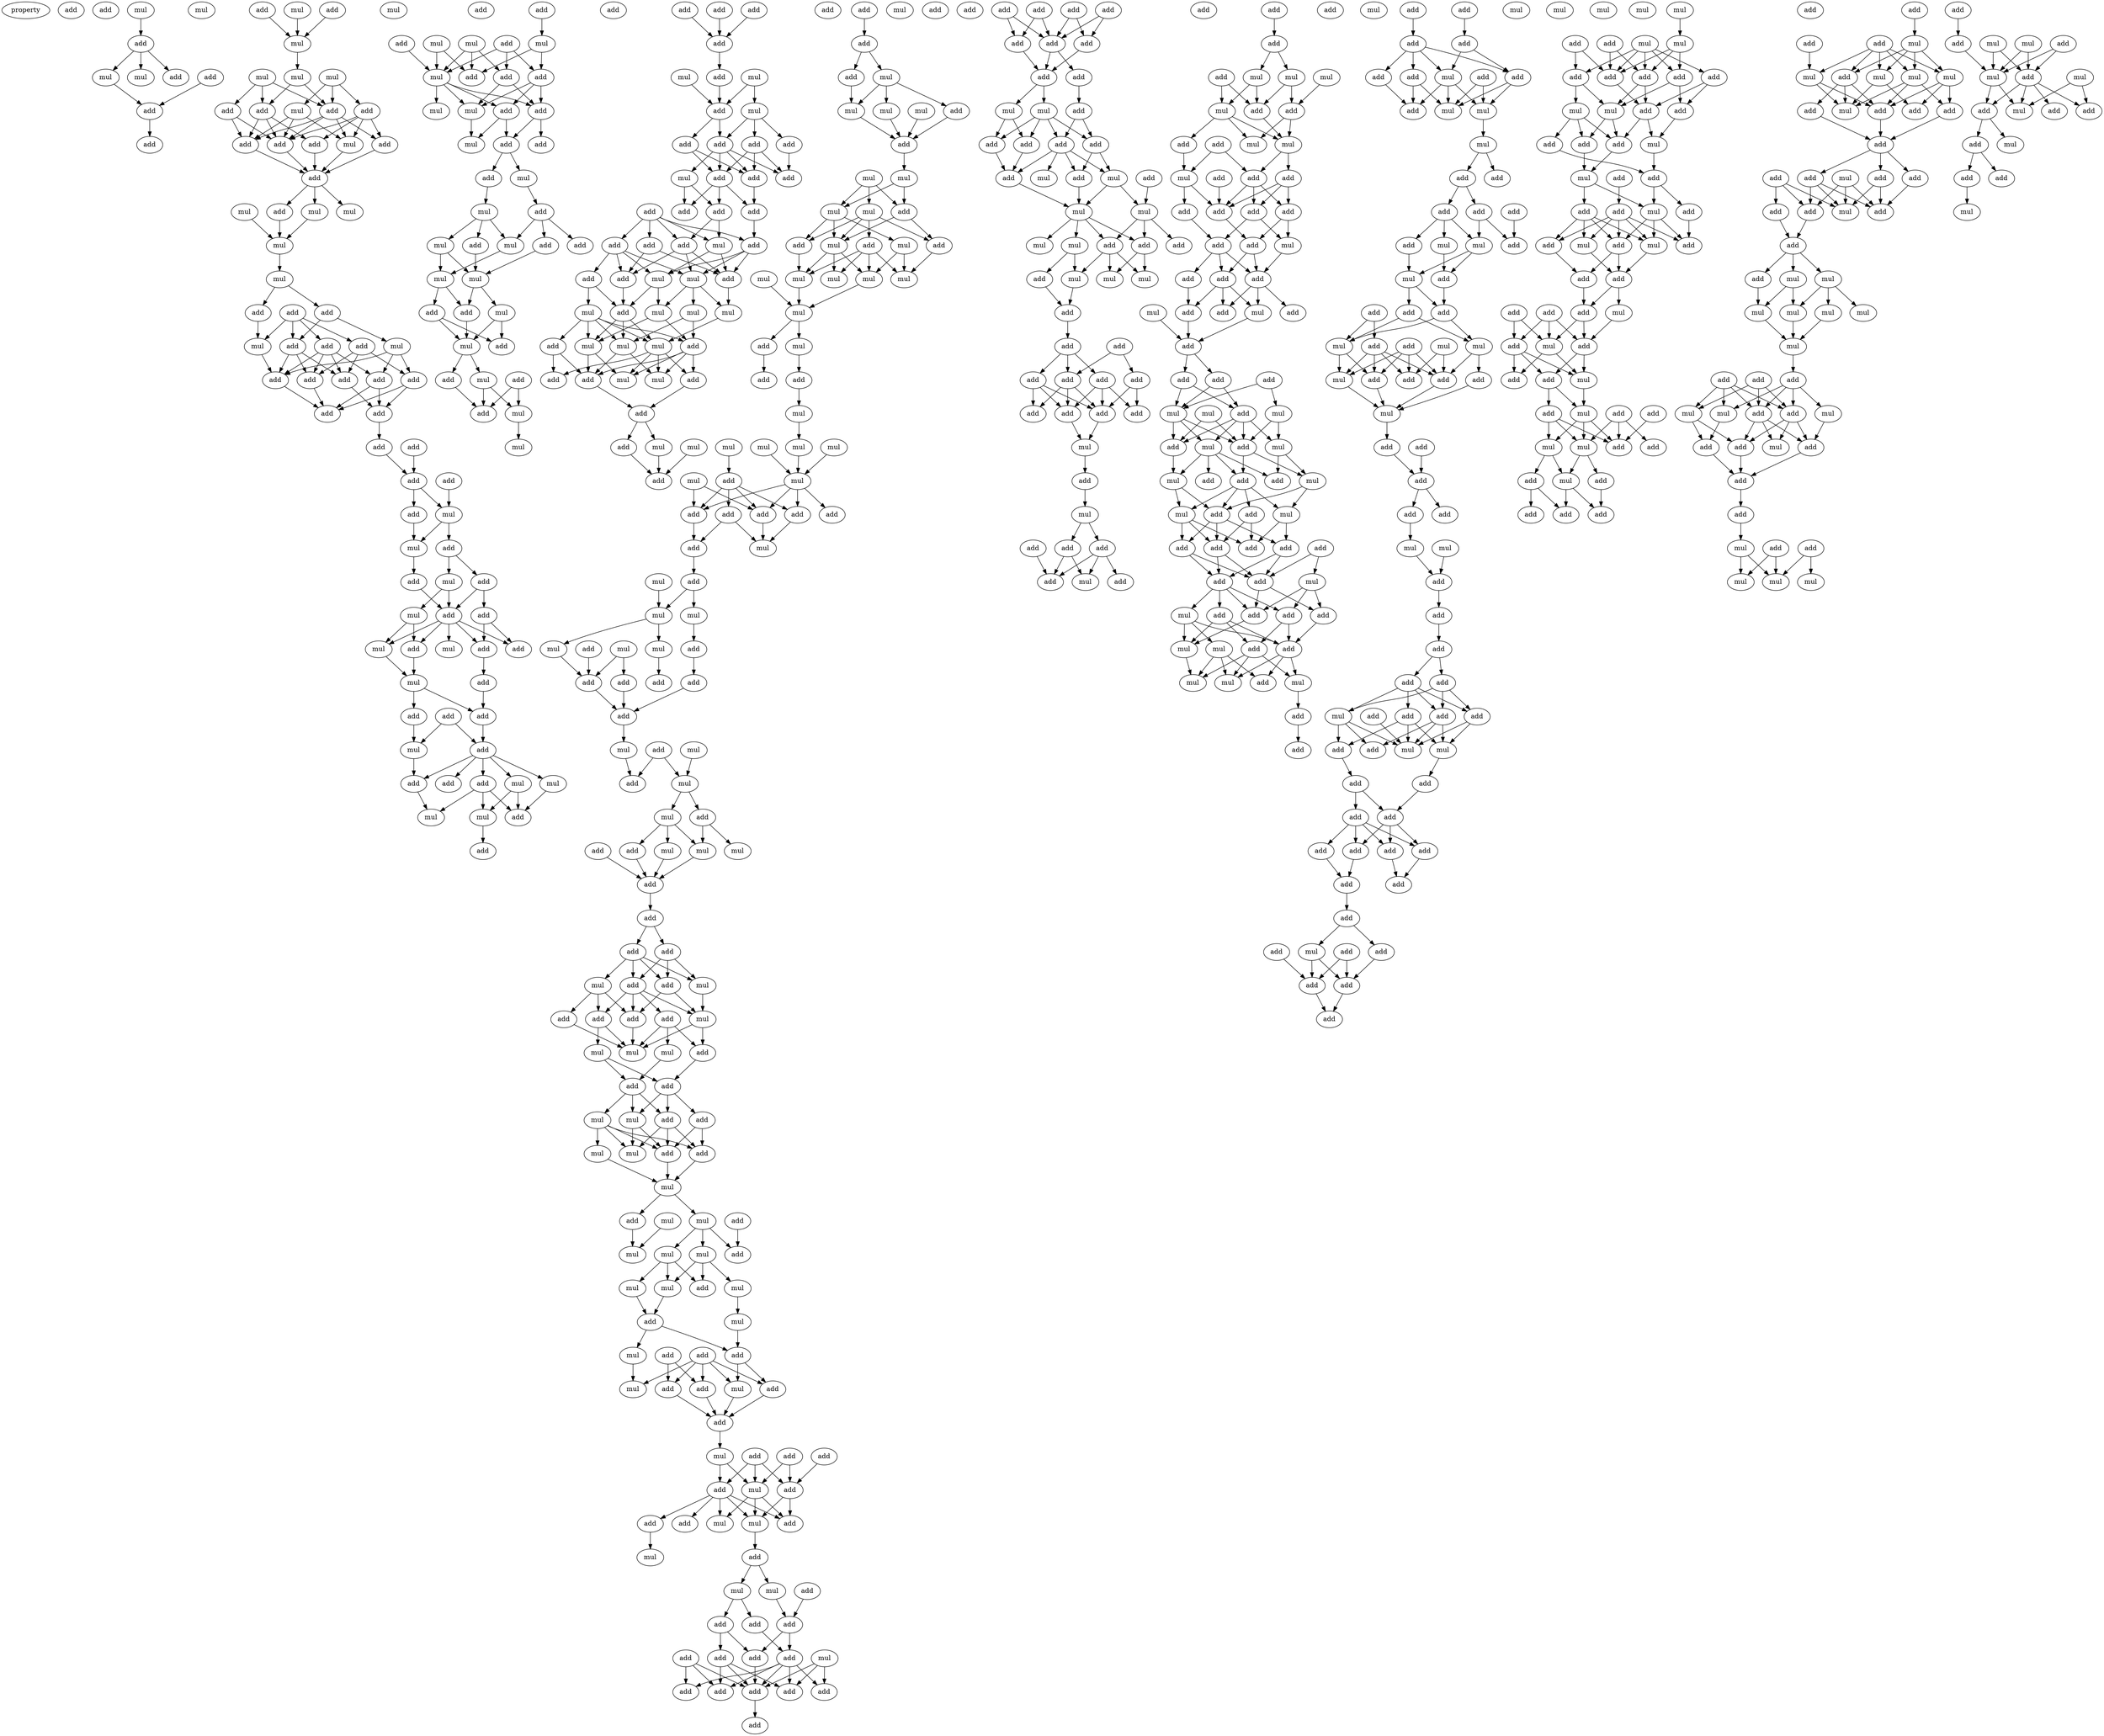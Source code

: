 digraph {
    node [fontcolor=black]
    property [mul=2,lf=1.2]
    0 [ label = add ];
    1 [ label = add ];
    2 [ label = mul ];
    3 [ label = add ];
    4 [ label = mul ];
    5 [ label = mul ];
    6 [ label = add ];
    7 [ label = mul ];
    8 [ label = add ];
    9 [ label = add ];
    10 [ label = add ];
    11 [ label = mul ];
    12 [ label = add ];
    13 [ label = add ];
    14 [ label = mul ];
    15 [ label = mul ];
    16 [ label = mul ];
    17 [ label = mul ];
    18 [ label = add ];
    19 [ label = mul ];
    20 [ label = add ];
    21 [ label = add ];
    22 [ label = add ];
    23 [ label = add ];
    24 [ label = mul ];
    25 [ label = add ];
    26 [ label = add ];
    27 [ label = add ];
    28 [ label = add ];
    29 [ label = mul ];
    30 [ label = mul ];
    31 [ label = add ];
    32 [ label = mul ];
    33 [ label = mul ];
    34 [ label = mul ];
    35 [ label = mul ];
    36 [ label = add ];
    37 [ label = add ];
    38 [ label = add ];
    39 [ label = mul ];
    40 [ label = add ];
    41 [ label = add ];
    42 [ label = mul ];
    43 [ label = add ];
    44 [ label = add ];
    45 [ label = add ];
    46 [ label = add ];
    47 [ label = add ];
    48 [ label = add ];
    49 [ label = add ];
    50 [ label = add ];
    51 [ label = add ];
    52 [ label = add ];
    53 [ label = add ];
    54 [ label = add ];
    55 [ label = add ];
    56 [ label = mul ];
    57 [ label = add ];
    58 [ label = mul ];
    59 [ label = mul ];
    60 [ label = add ];
    61 [ label = add ];
    62 [ label = mul ];
    63 [ label = add ];
    64 [ label = add ];
    65 [ label = mul ];
    66 [ label = add ];
    67 [ label = add ];
    68 [ label = add ];
    69 [ label = mul ];
    70 [ label = mul ];
    71 [ label = add ];
    72 [ label = add ];
    73 [ label = add ];
    74 [ label = add ];
    75 [ label = mul ];
    76 [ label = add ];
    77 [ label = add ];
    78 [ label = add ];
    79 [ label = mul ];
    80 [ label = add ];
    81 [ label = mul ];
    82 [ label = add ];
    83 [ label = mul ];
    84 [ label = add ];
    85 [ label = mul ];
    86 [ label = add ];
    87 [ label = add ];
    88 [ label = mul ];
    89 [ label = mul ];
    90 [ label = mul ];
    91 [ label = add ];
    92 [ label = add ];
    93 [ label = add ];
    94 [ label = add ];
    95 [ label = mul ];
    96 [ label = add ];
    97 [ label = add ];
    98 [ label = add ];
    99 [ label = mul ];
    100 [ label = mul ];
    101 [ label = add ];
    102 [ label = add ];
    103 [ label = mul ];
    104 [ label = mul ];
    105 [ label = add ];
    106 [ label = mul ];
    107 [ label = add ];
    108 [ label = mul ];
    109 [ label = add ];
    110 [ label = add ];
    111 [ label = mul ];
    112 [ label = add ];
    113 [ label = mul ];
    114 [ label = mul ];
    115 [ label = add ];
    116 [ label = mul ];
    117 [ label = add ];
    118 [ label = add ];
    119 [ label = mul ];
    120 [ label = mul ];
    121 [ label = add ];
    122 [ label = add ];
    123 [ label = add ];
    124 [ label = mul ];
    125 [ label = add ];
    126 [ label = mul ];
    127 [ label = add ];
    128 [ label = add ];
    129 [ label = add ];
    130 [ label = add ];
    131 [ label = mul ];
    132 [ label = add ];
    133 [ label = mul ];
    134 [ label = add ];
    135 [ label = mul ];
    136 [ label = add ];
    137 [ label = add ];
    138 [ label = add ];
    139 [ label = add ];
    140 [ label = add ];
    141 [ label = add ];
    142 [ label = add ];
    143 [ label = mul ];
    144 [ label = add ];
    145 [ label = add ];
    146 [ label = add ];
    147 [ label = add ];
    148 [ label = add ];
    149 [ label = add ];
    150 [ label = add ];
    151 [ label = add ];
    152 [ label = add ];
    153 [ label = mul ];
    154 [ label = mul ];
    155 [ label = mul ];
    156 [ label = add ];
    157 [ label = add ];
    158 [ label = add ];
    159 [ label = add ];
    160 [ label = mul ];
    161 [ label = mul ];
    162 [ label = mul ];
    163 [ label = mul ];
    164 [ label = mul ];
    165 [ label = add ];
    166 [ label = add ];
    167 [ label = mul ];
    168 [ label = mul ];
    169 [ label = add ];
    170 [ label = mul ];
    171 [ label = add ];
    172 [ label = mul ];
    173 [ label = add ];
    174 [ label = add ];
    175 [ label = mul ];
    176 [ label = add ];
    177 [ label = mul ];
    178 [ label = add ];
    179 [ label = add ];
    180 [ label = add ];
    181 [ label = mul ];
    182 [ label = add ];
    183 [ label = mul ];
    184 [ label = mul ];
    185 [ label = mul ];
    186 [ label = add ];
    187 [ label = add ];
    188 [ label = mul ];
    189 [ label = mul ];
    190 [ label = add ];
    191 [ label = mul ];
    192 [ label = mul ];
    193 [ label = add ];
    194 [ label = add ];
    195 [ label = add ];
    196 [ label = mul ];
    197 [ label = mul ];
    198 [ label = mul ];
    199 [ label = mul ];
    200 [ label = mul ];
    201 [ label = mul ];
    202 [ label = mul ];
    203 [ label = mul ];
    204 [ label = add ];
    205 [ label = mul ];
    206 [ label = mul ];
    207 [ label = add ];
    208 [ label = add ];
    209 [ label = mul ];
    210 [ label = mul ];
    211 [ label = mul ];
    212 [ label = mul ];
    213 [ label = mul ];
    214 [ label = add ];
    215 [ label = mul ];
    216 [ label = mul ];
    217 [ label = add ];
    218 [ label = add ];
    219 [ label = add ];
    220 [ label = add ];
    221 [ label = add ];
    222 [ label = add ];
    223 [ label = mul ];
    224 [ label = mul ];
    225 [ label = add ];
    226 [ label = mul ];
    227 [ label = mul ];
    228 [ label = mul ];
    229 [ label = add ];
    230 [ label = mul ];
    231 [ label = add ];
    232 [ label = mul ];
    233 [ label = add ];
    234 [ label = add ];
    235 [ label = add ];
    236 [ label = add ];
    237 [ label = add ];
    238 [ label = add ];
    239 [ label = mul ];
    240 [ label = mul ];
    241 [ label = add ];
    242 [ label = add ];
    243 [ label = mul ];
    244 [ label = add ];
    245 [ label = mul ];
    246 [ label = add ];
    247 [ label = mul ];
    248 [ label = mul ];
    249 [ label = add ];
    250 [ label = mul ];
    251 [ label = add ];
    252 [ label = add ];
    253 [ label = add ];
    254 [ label = add ];
    255 [ label = add ];
    256 [ label = add ];
    257 [ label = mul ];
    258 [ label = mul ];
    259 [ label = add ];
    260 [ label = add ];
    261 [ label = add ];
    262 [ label = add ];
    263 [ label = add ];
    264 [ label = mul ];
    265 [ label = add ];
    266 [ label = mul ];
    267 [ label = mul ];
    268 [ label = mul ];
    269 [ label = add ];
    270 [ label = add ];
    271 [ label = mul ];
    272 [ label = mul ];
    273 [ label = add ];
    274 [ label = add ];
    275 [ label = add ];
    276 [ label = mul ];
    277 [ label = add ];
    278 [ label = mul ];
    279 [ label = mul ];
    280 [ label = add ];
    281 [ label = mul ];
    282 [ label = add ];
    283 [ label = mul ];
    284 [ label = mul ];
    285 [ label = mul ];
    286 [ label = mul ];
    287 [ label = add ];
    288 [ label = mul ];
    289 [ label = mul ];
    290 [ label = add ];
    291 [ label = mul ];
    292 [ label = add ];
    293 [ label = mul ];
    294 [ label = add ];
    295 [ label = mul ];
    296 [ label = add ];
    297 [ label = add ];
    298 [ label = add ];
    299 [ label = mul ];
    300 [ label = add ];
    301 [ label = add ];
    302 [ label = mul ];
    303 [ label = add ];
    304 [ label = mul ];
    305 [ label = add ];
    306 [ label = add ];
    307 [ label = add ];
    308 [ label = add ];
    309 [ label = add ];
    310 [ label = mul ];
    311 [ label = add ];
    312 [ label = add ];
    313 [ label = mul ];
    314 [ label = mul ];
    315 [ label = add ];
    316 [ label = add ];
    317 [ label = mul ];
    318 [ label = mul ];
    319 [ label = add ];
    320 [ label = mul ];
    321 [ label = add ];
    322 [ label = add ];
    323 [ label = add ];
    324 [ label = add ];
    325 [ label = add ];
    326 [ label = mul ];
    327 [ label = add ];
    328 [ label = add ];
    329 [ label = add ];
    330 [ label = add ];
    331 [ label = add ];
    332 [ label = add ];
    333 [ label = add ];
    334 [ label = add ];
    335 [ label = add ];
    336 [ label = add ];
    337 [ label = add ];
    338 [ label = add ];
    339 [ label = add ];
    340 [ label = add ];
    341 [ label = add ];
    342 [ label = add ];
    343 [ label = add ];
    344 [ label = add ];
    345 [ label = mul ];
    346 [ label = mul ];
    347 [ label = add ];
    348 [ label = add ];
    349 [ label = add ];
    350 [ label = add ];
    351 [ label = add ];
    352 [ label = add ];
    353 [ label = mul ];
    354 [ label = mul ];
    355 [ label = add ];
    356 [ label = mul ];
    357 [ label = mul ];
    358 [ label = add ];
    359 [ label = mul ];
    360 [ label = add ];
    361 [ label = add ];
    362 [ label = mul ];
    363 [ label = mul ];
    364 [ label = add ];
    365 [ label = mul ];
    366 [ label = mul ];
    367 [ label = add ];
    368 [ label = add ];
    369 [ label = add ];
    370 [ label = add ];
    371 [ label = add ];
    372 [ label = add ];
    373 [ label = add ];
    374 [ label = add ];
    375 [ label = add ];
    376 [ label = add ];
    377 [ label = add ];
    378 [ label = add ];
    379 [ label = mul ];
    380 [ label = add ];
    381 [ label = mul ];
    382 [ label = add ];
    383 [ label = add ];
    384 [ label = add ];
    385 [ label = add ];
    386 [ label = add ];
    387 [ label = add ];
    388 [ label = mul ];
    389 [ label = add ];
    390 [ label = add ];
    391 [ label = mul ];
    392 [ label = mul ];
    393 [ label = mul ];
    394 [ label = add ];
    395 [ label = mul ];
    396 [ label = add ];
    397 [ label = add ];
    398 [ label = mul ];
    399 [ label = mul ];
    400 [ label = add ];
    401 [ label = add ];
    402 [ label = add ];
    403 [ label = add ];
    404 [ label = mul ];
    405 [ label = add ];
    406 [ label = add ];
    407 [ label = add ];
    408 [ label = add ];
    409 [ label = add ];
    410 [ label = add ];
    411 [ label = add ];
    412 [ label = mul ];
    413 [ label = add ];
    414 [ label = add ];
    415 [ label = add ];
    416 [ label = mul ];
    417 [ label = add ];
    418 [ label = add ];
    419 [ label = mul ];
    420 [ label = add ];
    421 [ label = add ];
    422 [ label = add ];
    423 [ label = add ];
    424 [ label = add ];
    425 [ label = mul ];
    426 [ label = mul ];
    427 [ label = add ];
    428 [ label = mul ];
    429 [ label = mul ];
    430 [ label = add ];
    431 [ label = mul ];
    432 [ label = mul ];
    433 [ label = add ];
    434 [ label = mul ];
    435 [ label = add ];
    436 [ label = add ];
    437 [ label = add ];
    438 [ label = mul ];
    439 [ label = add ];
    440 [ label = mul ];
    441 [ label = mul ];
    442 [ label = add ];
    443 [ label = add ];
    444 [ label = add ];
    445 [ label = add ];
    446 [ label = add ];
    447 [ label = add ];
    448 [ label = mul ];
    449 [ label = add ];
    450 [ label = add ];
    451 [ label = mul ];
    452 [ label = add ];
    453 [ label = add ];
    454 [ label = add ];
    455 [ label = add ];
    456 [ label = mul ];
    457 [ label = add ];
    458 [ label = mul ];
    459 [ label = add ];
    460 [ label = add ];
    461 [ label = mul ];
    462 [ label = mul ];
    463 [ label = mul ];
    464 [ label = add ];
    465 [ label = add ];
    466 [ label = add ];
    467 [ label = add ];
    468 [ label = add ];
    469 [ label = add ];
    470 [ label = add ];
    471 [ label = mul ];
    472 [ label = add ];
    473 [ label = add ];
    474 [ label = add ];
    475 [ label = mul ];
    476 [ label = mul ];
    477 [ label = add ];
    478 [ label = mul ];
    479 [ label = add ];
    480 [ label = add ];
    481 [ label = add ];
    482 [ label = add ];
    483 [ label = add ];
    484 [ label = add ];
    485 [ label = add ];
    486 [ label = mul ];
    487 [ label = mul ];
    488 [ label = add ];
    489 [ label = mul ];
    490 [ label = add ];
    491 [ label = add ];
    492 [ label = add ];
    493 [ label = mul ];
    494 [ label = add ];
    495 [ label = mul ];
    496 [ label = mul ];
    497 [ label = add ];
    498 [ label = add ];
    499 [ label = add ];
    500 [ label = mul ];
    501 [ label = add ];
    502 [ label = add ];
    503 [ label = mul ];
    504 [ label = mul ];
    505 [ label = add ];
    506 [ label = add ];
    507 [ label = mul ];
    508 [ label = add ];
    509 [ label = add ];
    510 [ label = add ];
    511 [ label = mul ];
    512 [ label = mul ];
    513 [ label = add ];
    514 [ label = add ];
    515 [ label = add ];
    516 [ label = add ];
    517 [ label = add ];
    518 [ label = add ];
    519 [ label = add ];
    520 [ label = mul ];
    521 [ label = add ];
    522 [ label = add ];
    523 [ label = mul ];
    524 [ label = add ];
    525 [ label = add ];
    526 [ label = mul ];
    527 [ label = add ];
    528 [ label = add ];
    529 [ label = add ];
    530 [ label = add ];
    531 [ label = add ];
    532 [ label = mul ];
    533 [ label = add ];
    534 [ label = add ];
    535 [ label = add ];
    536 [ label = add ];
    537 [ label = add ];
    538 [ label = add ];
    539 [ label = mul ];
    540 [ label = add ];
    541 [ label = add ];
    542 [ label = add ];
    543 [ label = add ];
    544 [ label = add ];
    545 [ label = add ];
    546 [ label = mul ];
    547 [ label = mul ];
    548 [ label = add ];
    549 [ label = mul ];
    550 [ label = mul ];
    551 [ label = add ];
    552 [ label = add ];
    553 [ label = add ];
    554 [ label = add ];
    555 [ label = add ];
    556 [ label = add ];
    557 [ label = mul ];
    558 [ label = add ];
    559 [ label = add ];
    560 [ label = mul ];
    561 [ label = add ];
    562 [ label = add ];
    563 [ label = add ];
    564 [ label = add ];
    565 [ label = mul ];
    566 [ label = add ];
    567 [ label = mul ];
    568 [ label = add ];
    569 [ label = mul ];
    570 [ label = add ];
    571 [ label = add ];
    572 [ label = add ];
    573 [ label = mul ];
    574 [ label = add ];
    575 [ label = add ];
    576 [ label = mul ];
    577 [ label = add ];
    578 [ label = add ];
    579 [ label = add ];
    580 [ label = add ];
    581 [ label = mul ];
    582 [ label = add ];
    583 [ label = add ];
    584 [ label = add ];
    585 [ label = add ];
    586 [ label = mul ];
    587 [ label = add ];
    588 [ label = mul ];
    589 [ label = add ];
    590 [ label = mul ];
    591 [ label = add ];
    592 [ label = add ];
    593 [ label = add ];
    594 [ label = mul ];
    595 [ label = add ];
    596 [ label = mul ];
    597 [ label = add ];
    598 [ label = add ];
    599 [ label = add ];
    600 [ label = mul ];
    601 [ label = add ];
    602 [ label = add ];
    603 [ label = add ];
    604 [ label = add ];
    605 [ label = mul ];
    606 [ label = add ];
    607 [ label = add ];
    608 [ label = mul ];
    609 [ label = mul ];
    610 [ label = mul ];
    611 [ label = add ];
    612 [ label = mul ];
    613 [ label = mul ];
    614 [ label = add ];
    615 [ label = add ];
    616 [ label = add ];
    617 [ label = add ];
    618 [ label = add ];
    619 [ label = add ];
    620 [ label = add ];
    621 [ label = mul ];
    622 [ label = add ];
    623 [ label = add ];
    624 [ label = mul ];
    625 [ label = add ];
    626 [ label = add ];
    627 [ label = add ];
    628 [ label = add ];
    629 [ label = add ];
    630 [ label = mul ];
    631 [ label = mul ];
    632 [ label = mul ];
    633 [ label = mul ];
    634 [ label = mul ];
    635 [ label = mul ];
    636 [ label = mul ];
    637 [ label = add ];
    638 [ label = add ];
    639 [ label = add ];
    640 [ label = mul ];
    641 [ label = add ];
    642 [ label = mul ];
    643 [ label = mul ];
    644 [ label = add ];
    645 [ label = add ];
    646 [ label = add ];
    647 [ label = add ];
    648 [ label = mul ];
    649 [ label = add ];
    650 [ label = add ];
    651 [ label = add ];
    652 [ label = add ];
    653 [ label = mul ];
    654 [ label = mul ];
    655 [ label = mul ];
    656 [ label = mul ];
    657 [ label = add ];
    658 [ label = add ];
    659 [ label = mul ];
    660 [ label = mul ];
    661 [ label = add ];
    662 [ label = add ];
    663 [ label = mul ];
    664 [ label = mul ];
    665 [ label = add ];
    666 [ label = add ];
    667 [ label = add ];
    668 [ label = mul ];
    669 [ label = add ];
    670 [ label = mul ];
    671 [ label = add ];
    672 [ label = add ];
    673 [ label = mul ];
    2 -> 3 [ name = 0 ];
    3 -> 4 [ name = 1 ];
    3 -> 5 [ name = 2 ];
    3 -> 8 [ name = 3 ];
    4 -> 9 [ name = 4 ];
    6 -> 9 [ name = 5 ];
    9 -> 12 [ name = 6 ];
    10 -> 14 [ name = 7 ];
    11 -> 14 [ name = 8 ];
    13 -> 14 [ name = 9 ];
    14 -> 15 [ name = 10 ];
    15 -> 18 [ name = 11 ];
    15 -> 22 [ name = 12 ];
    16 -> 19 [ name = 13 ];
    16 -> 21 [ name = 14 ];
    16 -> 22 [ name = 15 ];
    17 -> 18 [ name = 16 ];
    17 -> 20 [ name = 17 ];
    17 -> 22 [ name = 18 ];
    18 -> 23 [ name = 19 ];
    18 -> 25 [ name = 20 ];
    18 -> 27 [ name = 21 ];
    19 -> 23 [ name = 22 ];
    19 -> 24 [ name = 23 ];
    19 -> 27 [ name = 24 ];
    20 -> 23 [ name = 25 ];
    20 -> 27 [ name = 26 ];
    21 -> 24 [ name = 27 ];
    21 -> 25 [ name = 28 ];
    21 -> 26 [ name = 29 ];
    21 -> 27 [ name = 30 ];
    22 -> 23 [ name = 31 ];
    22 -> 24 [ name = 32 ];
    22 -> 26 [ name = 33 ];
    22 -> 27 [ name = 34 ];
    23 -> 28 [ name = 35 ];
    24 -> 28 [ name = 36 ];
    25 -> 28 [ name = 37 ];
    26 -> 28 [ name = 38 ];
    27 -> 28 [ name = 39 ];
    28 -> 30 [ name = 40 ];
    28 -> 31 [ name = 41 ];
    28 -> 32 [ name = 42 ];
    30 -> 34 [ name = 43 ];
    31 -> 34 [ name = 44 ];
    33 -> 34 [ name = 45 ];
    34 -> 35 [ name = 46 ];
    35 -> 36 [ name = 47 ];
    35 -> 38 [ name = 48 ];
    36 -> 39 [ name = 49 ];
    36 -> 40 [ name = 50 ];
    37 -> 40 [ name = 51 ];
    37 -> 41 [ name = 52 ];
    37 -> 42 [ name = 53 ];
    37 -> 43 [ name = 54 ];
    38 -> 42 [ name = 55 ];
    39 -> 44 [ name = 56 ];
    39 -> 45 [ name = 57 ];
    39 -> 46 [ name = 58 ];
    40 -> 46 [ name = 59 ];
    40 -> 47 [ name = 60 ];
    40 -> 48 [ name = 61 ];
    41 -> 44 [ name = 62 ];
    41 -> 47 [ name = 63 ];
    41 -> 48 [ name = 64 ];
    42 -> 46 [ name = 65 ];
    43 -> 45 [ name = 66 ];
    43 -> 46 [ name = 67 ];
    43 -> 47 [ name = 68 ];
    43 -> 48 [ name = 69 ];
    44 -> 49 [ name = 70 ];
    44 -> 50 [ name = 71 ];
    45 -> 49 [ name = 72 ];
    45 -> 50 [ name = 73 ];
    46 -> 50 [ name = 74 ];
    47 -> 50 [ name = 75 ];
    48 -> 49 [ name = 76 ];
    49 -> 51 [ name = 77 ];
    51 -> 54 [ name = 78 ];
    52 -> 54 [ name = 79 ];
    53 -> 56 [ name = 80 ];
    54 -> 55 [ name = 81 ];
    54 -> 56 [ name = 82 ];
    55 -> 58 [ name = 83 ];
    56 -> 57 [ name = 84 ];
    56 -> 58 [ name = 85 ];
    57 -> 59 [ name = 86 ];
    57 -> 60 [ name = 87 ];
    58 -> 61 [ name = 88 ];
    59 -> 62 [ name = 89 ];
    59 -> 64 [ name = 90 ];
    60 -> 63 [ name = 91 ];
    60 -> 64 [ name = 92 ];
    61 -> 64 [ name = 93 ];
    62 -> 67 [ name = 94 ];
    62 -> 69 [ name = 95 ];
    63 -> 66 [ name = 96 ];
    63 -> 68 [ name = 97 ];
    64 -> 65 [ name = 98 ];
    64 -> 66 [ name = 99 ];
    64 -> 67 [ name = 100 ];
    64 -> 68 [ name = 101 ];
    64 -> 69 [ name = 102 ];
    66 -> 71 [ name = 103 ];
    67 -> 70 [ name = 104 ];
    69 -> 70 [ name = 105 ];
    70 -> 73 [ name = 106 ];
    70 -> 74 [ name = 107 ];
    71 -> 73 [ name = 108 ];
    72 -> 75 [ name = 109 ];
    72 -> 76 [ name = 110 ];
    73 -> 76 [ name = 111 ];
    74 -> 75 [ name = 112 ];
    75 -> 77 [ name = 113 ];
    76 -> 77 [ name = 114 ];
    76 -> 78 [ name = 115 ];
    76 -> 79 [ name = 116 ];
    76 -> 80 [ name = 117 ];
    76 -> 81 [ name = 118 ];
    77 -> 85 [ name = 119 ];
    78 -> 83 [ name = 120 ];
    78 -> 84 [ name = 121 ];
    78 -> 85 [ name = 122 ];
    79 -> 83 [ name = 123 ];
    79 -> 84 [ name = 124 ];
    81 -> 84 [ name = 125 ];
    83 -> 86 [ name = 126 ];
    87 -> 88 [ name = 127 ];
    88 -> 93 [ name = 128 ];
    88 -> 94 [ name = 129 ];
    89 -> 93 [ name = 130 ];
    89 -> 95 [ name = 131 ];
    89 -> 96 [ name = 132 ];
    90 -> 93 [ name = 133 ];
    90 -> 95 [ name = 134 ];
    91 -> 94 [ name = 135 ];
    91 -> 95 [ name = 136 ];
    91 -> 96 [ name = 137 ];
    92 -> 95 [ name = 138 ];
    94 -> 97 [ name = 139 ];
    94 -> 98 [ name = 140 ];
    94 -> 99 [ name = 141 ];
    95 -> 97 [ name = 142 ];
    95 -> 98 [ name = 143 ];
    95 -> 99 [ name = 144 ];
    95 -> 100 [ name = 145 ];
    96 -> 98 [ name = 146 ];
    96 -> 99 [ name = 147 ];
    97 -> 101 [ name = 148 ];
    97 -> 103 [ name = 149 ];
    98 -> 101 [ name = 150 ];
    98 -> 102 [ name = 151 ];
    99 -> 103 [ name = 152 ];
    101 -> 104 [ name = 153 ];
    101 -> 105 [ name = 154 ];
    104 -> 107 [ name = 155 ];
    105 -> 106 [ name = 156 ];
    106 -> 108 [ name = 157 ];
    106 -> 109 [ name = 158 ];
    106 -> 111 [ name = 159 ];
    107 -> 108 [ name = 160 ];
    107 -> 110 [ name = 161 ];
    107 -> 112 [ name = 162 ];
    108 -> 114 [ name = 163 ];
    109 -> 113 [ name = 164 ];
    110 -> 113 [ name = 165 ];
    111 -> 113 [ name = 166 ];
    111 -> 114 [ name = 167 ];
    113 -> 115 [ name = 168 ];
    113 -> 116 [ name = 169 ];
    114 -> 115 [ name = 170 ];
    114 -> 117 [ name = 171 ];
    115 -> 119 [ name = 172 ];
    116 -> 118 [ name = 173 ];
    116 -> 119 [ name = 174 ];
    117 -> 118 [ name = 175 ];
    117 -> 119 [ name = 176 ];
    119 -> 120 [ name = 177 ];
    119 -> 121 [ name = 178 ];
    120 -> 124 [ name = 179 ];
    120 -> 125 [ name = 180 ];
    121 -> 125 [ name = 181 ];
    122 -> 124 [ name = 182 ];
    122 -> 125 [ name = 183 ];
    124 -> 126 [ name = 184 ];
    127 -> 130 [ name = 185 ];
    128 -> 130 [ name = 186 ];
    129 -> 130 [ name = 187 ];
    130 -> 132 [ name = 188 ];
    131 -> 134 [ name = 189 ];
    131 -> 135 [ name = 190 ];
    132 -> 134 [ name = 191 ];
    133 -> 134 [ name = 192 ];
    134 -> 138 [ name = 193 ];
    134 -> 140 [ name = 194 ];
    135 -> 137 [ name = 195 ];
    135 -> 139 [ name = 196 ];
    135 -> 140 [ name = 197 ];
    137 -> 141 [ name = 198 ];
    137 -> 142 [ name = 199 ];
    137 -> 144 [ name = 200 ];
    138 -> 142 [ name = 201 ];
    138 -> 144 [ name = 202 ];
    139 -> 141 [ name = 203 ];
    140 -> 141 [ name = 204 ];
    140 -> 142 [ name = 205 ];
    140 -> 143 [ name = 206 ];
    140 -> 144 [ name = 207 ];
    142 -> 146 [ name = 208 ];
    142 -> 147 [ name = 209 ];
    142 -> 148 [ name = 210 ];
    143 -> 146 [ name = 211 ];
    143 -> 147 [ name = 212 ];
    144 -> 148 [ name = 213 ];
    145 -> 149 [ name = 214 ];
    145 -> 150 [ name = 215 ];
    145 -> 151 [ name = 216 ];
    145 -> 152 [ name = 217 ];
    145 -> 153 [ name = 218 ];
    147 -> 152 [ name = 219 ];
    147 -> 153 [ name = 220 ];
    148 -> 150 [ name = 221 ];
    149 -> 154 [ name = 222 ];
    149 -> 155 [ name = 223 ];
    149 -> 157 [ name = 224 ];
    149 -> 158 [ name = 225 ];
    150 -> 154 [ name = 226 ];
    150 -> 155 [ name = 227 ];
    150 -> 156 [ name = 228 ];
    151 -> 156 [ name = 229 ];
    151 -> 158 [ name = 230 ];
    152 -> 155 [ name = 231 ];
    152 -> 156 [ name = 232 ];
    152 -> 158 [ name = 233 ];
    153 -> 154 [ name = 234 ];
    153 -> 156 [ name = 235 ];
    154 -> 159 [ name = 236 ];
    154 -> 160 [ name = 237 ];
    155 -> 160 [ name = 238 ];
    155 -> 161 [ name = 239 ];
    155 -> 163 [ name = 240 ];
    156 -> 163 [ name = 241 ];
    157 -> 159 [ name = 242 ];
    157 -> 162 [ name = 243 ];
    158 -> 159 [ name = 244 ];
    159 -> 164 [ name = 245 ];
    159 -> 167 [ name = 246 ];
    159 -> 168 [ name = 247 ];
    160 -> 165 [ name = 248 ];
    160 -> 168 [ name = 249 ];
    161 -> 165 [ name = 250 ];
    161 -> 167 [ name = 251 ];
    162 -> 164 [ name = 252 ];
    162 -> 165 [ name = 253 ];
    162 -> 166 [ name = 254 ];
    162 -> 167 [ name = 255 ];
    162 -> 168 [ name = 256 ];
    163 -> 164 [ name = 257 ];
    164 -> 169 [ name = 258 ];
    164 -> 170 [ name = 259 ];
    164 -> 172 [ name = 260 ];
    164 -> 173 [ name = 261 ];
    165 -> 169 [ name = 262 ];
    165 -> 170 [ name = 263 ];
    165 -> 171 [ name = 264 ];
    165 -> 172 [ name = 265 ];
    166 -> 171 [ name = 266 ];
    166 -> 173 [ name = 267 ];
    167 -> 171 [ name = 268 ];
    167 -> 172 [ name = 269 ];
    168 -> 170 [ name = 270 ];
    168 -> 171 [ name = 271 ];
    169 -> 174 [ name = 272 ];
    171 -> 174 [ name = 273 ];
    174 -> 175 [ name = 274 ];
    174 -> 176 [ name = 275 ];
    175 -> 178 [ name = 276 ];
    176 -> 178 [ name = 277 ];
    177 -> 178 [ name = 278 ];
    179 -> 180 [ name = 279 ];
    180 -> 181 [ name = 280 ];
    180 -> 182 [ name = 281 ];
    181 -> 183 [ name = 282 ];
    181 -> 184 [ name = 283 ];
    181 -> 186 [ name = 284 ];
    182 -> 183 [ name = 285 ];
    183 -> 187 [ name = 286 ];
    184 -> 187 [ name = 287 ];
    185 -> 187 [ name = 288 ];
    186 -> 187 [ name = 289 ];
    187 -> 189 [ name = 290 ];
    188 -> 190 [ name = 291 ];
    188 -> 191 [ name = 292 ];
    188 -> 192 [ name = 293 ];
    189 -> 190 [ name = 294 ];
    189 -> 191 [ name = 295 ];
    190 -> 195 [ name = 296 ];
    190 -> 197 [ name = 297 ];
    191 -> 194 [ name = 298 ];
    191 -> 196 [ name = 299 ];
    191 -> 197 [ name = 300 ];
    192 -> 193 [ name = 301 ];
    192 -> 194 [ name = 302 ];
    192 -> 195 [ name = 303 ];
    192 -> 197 [ name = 304 ];
    193 -> 198 [ name = 305 ];
    193 -> 200 [ name = 306 ];
    193 -> 201 [ name = 307 ];
    193 -> 202 [ name = 308 ];
    194 -> 198 [ name = 309 ];
    195 -> 200 [ name = 310 ];
    196 -> 200 [ name = 311 ];
    196 -> 201 [ name = 312 ];
    197 -> 198 [ name = 313 ];
    197 -> 201 [ name = 314 ];
    197 -> 202 [ name = 315 ];
    198 -> 203 [ name = 316 ];
    199 -> 203 [ name = 317 ];
    201 -> 203 [ name = 318 ];
    203 -> 204 [ name = 319 ];
    203 -> 206 [ name = 320 ];
    204 -> 207 [ name = 321 ];
    206 -> 208 [ name = 322 ];
    208 -> 209 [ name = 323 ];
    209 -> 210 [ name = 324 ];
    210 -> 216 [ name = 325 ];
    211 -> 214 [ name = 326 ];
    212 -> 216 [ name = 327 ];
    213 -> 216 [ name = 328 ];
    214 -> 217 [ name = 329 ];
    214 -> 218 [ name = 330 ];
    214 -> 219 [ name = 331 ];
    214 -> 220 [ name = 332 ];
    215 -> 218 [ name = 333 ];
    215 -> 219 [ name = 334 ];
    216 -> 218 [ name = 335 ];
    216 -> 219 [ name = 336 ];
    216 -> 220 [ name = 337 ];
    216 -> 221 [ name = 338 ];
    217 -> 222 [ name = 339 ];
    217 -> 223 [ name = 340 ];
    218 -> 223 [ name = 341 ];
    219 -> 222 [ name = 342 ];
    220 -> 223 [ name = 343 ];
    222 -> 225 [ name = 344 ];
    224 -> 227 [ name = 345 ];
    225 -> 226 [ name = 346 ];
    225 -> 227 [ name = 347 ];
    226 -> 231 [ name = 348 ];
    227 -> 230 [ name = 349 ];
    227 -> 232 [ name = 350 ];
    228 -> 233 [ name = 351 ];
    228 -> 234 [ name = 352 ];
    229 -> 233 [ name = 353 ];
    230 -> 233 [ name = 354 ];
    231 -> 235 [ name = 355 ];
    232 -> 236 [ name = 356 ];
    233 -> 237 [ name = 357 ];
    234 -> 237 [ name = 358 ];
    235 -> 237 [ name = 359 ];
    237 -> 239 [ name = 360 ];
    238 -> 243 [ name = 361 ];
    238 -> 244 [ name = 362 ];
    239 -> 244 [ name = 363 ];
    240 -> 243 [ name = 364 ];
    243 -> 245 [ name = 365 ];
    243 -> 246 [ name = 366 ];
    245 -> 247 [ name = 367 ];
    245 -> 248 [ name = 368 ];
    245 -> 251 [ name = 369 ];
    246 -> 248 [ name = 370 ];
    246 -> 250 [ name = 371 ];
    247 -> 252 [ name = 372 ];
    248 -> 252 [ name = 373 ];
    249 -> 252 [ name = 374 ];
    251 -> 252 [ name = 375 ];
    252 -> 253 [ name = 376 ];
    253 -> 254 [ name = 377 ];
    253 -> 255 [ name = 378 ];
    254 -> 256 [ name = 379 ];
    254 -> 257 [ name = 380 ];
    254 -> 258 [ name = 381 ];
    254 -> 259 [ name = 382 ];
    255 -> 256 [ name = 383 ];
    255 -> 257 [ name = 384 ];
    255 -> 259 [ name = 385 ];
    256 -> 260 [ name = 386 ];
    256 -> 261 [ name = 387 ];
    256 -> 263 [ name = 388 ];
    256 -> 264 [ name = 389 ];
    257 -> 264 [ name = 390 ];
    258 -> 260 [ name = 391 ];
    258 -> 261 [ name = 392 ];
    258 -> 262 [ name = 393 ];
    259 -> 261 [ name = 394 ];
    259 -> 264 [ name = 395 ];
    260 -> 266 [ name = 396 ];
    260 -> 267 [ name = 397 ];
    261 -> 266 [ name = 398 ];
    262 -> 266 [ name = 399 ];
    263 -> 265 [ name = 400 ];
    263 -> 266 [ name = 401 ];
    263 -> 268 [ name = 402 ];
    264 -> 265 [ name = 403 ];
    264 -> 266 [ name = 404 ];
    265 -> 269 [ name = 405 ];
    267 -> 269 [ name = 406 ];
    267 -> 270 [ name = 407 ];
    268 -> 270 [ name = 408 ];
    269 -> 271 [ name = 409 ];
    269 -> 273 [ name = 410 ];
    269 -> 274 [ name = 411 ];
    270 -> 271 [ name = 412 ];
    270 -> 272 [ name = 413 ];
    270 -> 274 [ name = 414 ];
    271 -> 275 [ name = 415 ];
    271 -> 278 [ name = 416 ];
    272 -> 275 [ name = 417 ];
    272 -> 276 [ name = 418 ];
    272 -> 277 [ name = 419 ];
    272 -> 278 [ name = 420 ];
    273 -> 275 [ name = 421 ];
    273 -> 277 [ name = 422 ];
    274 -> 275 [ name = 423 ];
    274 -> 277 [ name = 424 ];
    274 -> 278 [ name = 425 ];
    275 -> 279 [ name = 426 ];
    276 -> 279 [ name = 427 ];
    277 -> 279 [ name = 428 ];
    279 -> 280 [ name = 429 ];
    279 -> 281 [ name = 430 ];
    280 -> 284 [ name = 431 ];
    281 -> 285 [ name = 432 ];
    281 -> 286 [ name = 433 ];
    281 -> 287 [ name = 434 ];
    282 -> 287 [ name = 435 ];
    283 -> 284 [ name = 436 ];
    285 -> 288 [ name = 437 ];
    285 -> 290 [ name = 438 ];
    285 -> 291 [ name = 439 ];
    286 -> 288 [ name = 440 ];
    286 -> 289 [ name = 441 ];
    286 -> 290 [ name = 442 ];
    288 -> 292 [ name = 443 ];
    289 -> 293 [ name = 444 ];
    291 -> 292 [ name = 445 ];
    292 -> 295 [ name = 446 ];
    292 -> 297 [ name = 447 ];
    293 -> 297 [ name = 448 ];
    294 -> 298 [ name = 449 ];
    294 -> 299 [ name = 450 ];
    294 -> 300 [ name = 451 ];
    294 -> 301 [ name = 452 ];
    294 -> 302 [ name = 453 ];
    295 -> 302 [ name = 454 ];
    296 -> 298 [ name = 455 ];
    296 -> 301 [ name = 456 ];
    297 -> 299 [ name = 457 ];
    297 -> 300 [ name = 458 ];
    298 -> 303 [ name = 459 ];
    299 -> 303 [ name = 460 ];
    300 -> 303 [ name = 461 ];
    301 -> 303 [ name = 462 ];
    303 -> 304 [ name = 463 ];
    304 -> 309 [ name = 464 ];
    304 -> 310 [ name = 465 ];
    305 -> 308 [ name = 466 ];
    305 -> 310 [ name = 467 ];
    306 -> 308 [ name = 468 ];
    306 -> 309 [ name = 469 ];
    306 -> 310 [ name = 470 ];
    307 -> 308 [ name = 471 ];
    308 -> 313 [ name = 472 ];
    308 -> 315 [ name = 473 ];
    309 -> 311 [ name = 474 ];
    309 -> 312 [ name = 475 ];
    309 -> 313 [ name = 476 ];
    309 -> 314 [ name = 477 ];
    309 -> 315 [ name = 478 ];
    310 -> 313 [ name = 479 ];
    310 -> 314 [ name = 480 ];
    310 -> 315 [ name = 481 ];
    311 -> 317 [ name = 482 ];
    313 -> 316 [ name = 483 ];
    316 -> 318 [ name = 484 ];
    316 -> 320 [ name = 485 ];
    318 -> 321 [ name = 486 ];
    319 -> 321 [ name = 487 ];
    320 -> 322 [ name = 488 ];
    320 -> 323 [ name = 489 ];
    321 -> 327 [ name = 490 ];
    321 -> 328 [ name = 491 ];
    322 -> 327 [ name = 492 ];
    323 -> 325 [ name = 493 ];
    323 -> 328 [ name = 494 ];
    324 -> 329 [ name = 495 ];
    324 -> 330 [ name = 496 ];
    324 -> 332 [ name = 497 ];
    325 -> 329 [ name = 498 ];
    325 -> 330 [ name = 499 ];
    325 -> 331 [ name = 500 ];
    326 -> 329 [ name = 501 ];
    326 -> 331 [ name = 502 ];
    326 -> 333 [ name = 503 ];
    327 -> 329 [ name = 504 ];
    327 -> 330 [ name = 505 ];
    327 -> 331 [ name = 506 ];
    327 -> 332 [ name = 507 ];
    327 -> 333 [ name = 508 ];
    328 -> 329 [ name = 509 ];
    329 -> 334 [ name = 510 ];
    335 -> 340 [ name = 511 ];
    335 -> 341 [ name = 512 ];
    336 -> 340 [ name = 513 ];
    336 -> 341 [ name = 514 ];
    337 -> 339 [ name = 515 ];
    337 -> 341 [ name = 516 ];
    338 -> 339 [ name = 517 ];
    338 -> 341 [ name = 518 ];
    339 -> 343 [ name = 519 ];
    340 -> 343 [ name = 520 ];
    341 -> 342 [ name = 521 ];
    341 -> 343 [ name = 522 ];
    342 -> 344 [ name = 523 ];
    343 -> 345 [ name = 524 ];
    343 -> 346 [ name = 525 ];
    344 -> 348 [ name = 526 ];
    344 -> 349 [ name = 527 ];
    345 -> 347 [ name = 528 ];
    345 -> 350 [ name = 529 ];
    346 -> 347 [ name = 530 ];
    346 -> 348 [ name = 531 ];
    346 -> 349 [ name = 532 ];
    346 -> 350 [ name = 533 ];
    347 -> 351 [ name = 534 ];
    348 -> 351 [ name = 535 ];
    348 -> 352 [ name = 536 ];
    348 -> 353 [ name = 537 ];
    348 -> 354 [ name = 538 ];
    349 -> 352 [ name = 539 ];
    349 -> 353 [ name = 540 ];
    350 -> 351 [ name = 541 ];
    351 -> 356 [ name = 542 ];
    352 -> 356 [ name = 543 ];
    353 -> 356 [ name = 544 ];
    353 -> 357 [ name = 545 ];
    355 -> 357 [ name = 546 ];
    356 -> 358 [ name = 547 ];
    356 -> 359 [ name = 548 ];
    356 -> 361 [ name = 549 ];
    356 -> 362 [ name = 550 ];
    357 -> 358 [ name = 551 ];
    357 -> 360 [ name = 552 ];
    357 -> 361 [ name = 553 ];
    358 -> 363 [ name = 554 ];
    358 -> 365 [ name = 555 ];
    359 -> 364 [ name = 556 ];
    359 -> 366 [ name = 557 ];
    361 -> 363 [ name = 558 ];
    361 -> 365 [ name = 559 ];
    361 -> 366 [ name = 560 ];
    364 -> 367 [ name = 561 ];
    366 -> 367 [ name = 562 ];
    367 -> 369 [ name = 563 ];
    368 -> 372 [ name = 564 ];
    368 -> 373 [ name = 565 ];
    369 -> 371 [ name = 566 ];
    369 -> 373 [ name = 567 ];
    369 -> 374 [ name = 568 ];
    371 -> 375 [ name = 569 ];
    371 -> 376 [ name = 570 ];
    371 -> 377 [ name = 571 ];
    372 -> 377 [ name = 572 ];
    372 -> 378 [ name = 573 ];
    373 -> 375 [ name = 574 ];
    373 -> 376 [ name = 575 ];
    373 -> 377 [ name = 576 ];
    374 -> 375 [ name = 577 ];
    374 -> 377 [ name = 578 ];
    374 -> 378 [ name = 579 ];
    375 -> 379 [ name = 580 ];
    377 -> 379 [ name = 581 ];
    379 -> 380 [ name = 582 ];
    380 -> 381 [ name = 583 ];
    381 -> 383 [ name = 584 ];
    381 -> 384 [ name = 585 ];
    382 -> 386 [ name = 586 ];
    383 -> 386 [ name = 587 ];
    383 -> 388 [ name = 588 ];
    384 -> 386 [ name = 589 ];
    384 -> 387 [ name = 590 ];
    384 -> 388 [ name = 591 ];
    385 -> 389 [ name = 592 ];
    389 -> 391 [ name = 593 ];
    389 -> 393 [ name = 594 ];
    390 -> 395 [ name = 595 ];
    390 -> 396 [ name = 596 ];
    391 -> 395 [ name = 597 ];
    391 -> 396 [ name = 598 ];
    392 -> 394 [ name = 599 ];
    393 -> 394 [ name = 600 ];
    393 -> 396 [ name = 601 ];
    394 -> 398 [ name = 602 ];
    394 -> 399 [ name = 603 ];
    395 -> 397 [ name = 604 ];
    395 -> 398 [ name = 605 ];
    395 -> 399 [ name = 606 ];
    396 -> 399 [ name = 607 ];
    397 -> 404 [ name = 608 ];
    399 -> 402 [ name = 609 ];
    399 -> 403 [ name = 610 ];
    400 -> 402 [ name = 611 ];
    400 -> 404 [ name = 612 ];
    401 -> 405 [ name = 613 ];
    402 -> 405 [ name = 614 ];
    402 -> 406 [ name = 615 ];
    402 -> 407 [ name = 616 ];
    403 -> 405 [ name = 617 ];
    403 -> 406 [ name = 618 ];
    403 -> 407 [ name = 619 ];
    404 -> 405 [ name = 620 ];
    404 -> 409 [ name = 621 ];
    405 -> 411 [ name = 622 ];
    406 -> 410 [ name = 623 ];
    406 -> 412 [ name = 624 ];
    407 -> 411 [ name = 625 ];
    407 -> 412 [ name = 626 ];
    409 -> 410 [ name = 627 ];
    410 -> 413 [ name = 628 ];
    410 -> 414 [ name = 629 ];
    410 -> 415 [ name = 630 ];
    411 -> 414 [ name = 631 ];
    411 -> 415 [ name = 632 ];
    412 -> 415 [ name = 633 ];
    413 -> 417 [ name = 634 ];
    414 -> 417 [ name = 635 ];
    414 -> 419 [ name = 636 ];
    414 -> 420 [ name = 637 ];
    415 -> 418 [ name = 638 ];
    415 -> 419 [ name = 639 ];
    415 -> 420 [ name = 640 ];
    416 -> 421 [ name = 641 ];
    417 -> 421 [ name = 642 ];
    419 -> 421 [ name = 643 ];
    421 -> 423 [ name = 644 ];
    421 -> 424 [ name = 645 ];
    422 -> 426 [ name = 646 ];
    422 -> 428 [ name = 647 ];
    423 -> 427 [ name = 648 ];
    423 -> 428 [ name = 649 ];
    424 -> 427 [ name = 650 ];
    424 -> 428 [ name = 651 ];
    426 -> 432 [ name = 652 ];
    426 -> 433 [ name = 653 ];
    427 -> 430 [ name = 654 ];
    427 -> 431 [ name = 655 ];
    427 -> 432 [ name = 656 ];
    427 -> 433 [ name = 657 ];
    428 -> 430 [ name = 658 ];
    428 -> 431 [ name = 659 ];
    428 -> 433 [ name = 660 ];
    429 -> 430 [ name = 661 ];
    429 -> 433 [ name = 662 ];
    430 -> 434 [ name = 663 ];
    431 -> 434 [ name = 664 ];
    431 -> 435 [ name = 665 ];
    431 -> 436 [ name = 666 ];
    431 -> 437 [ name = 667 ];
    432 -> 435 [ name = 668 ];
    432 -> 438 [ name = 669 ];
    433 -> 436 [ name = 670 ];
    433 -> 438 [ name = 671 ];
    434 -> 439 [ name = 672 ];
    434 -> 440 [ name = 673 ];
    436 -> 439 [ name = 674 ];
    436 -> 440 [ name = 675 ];
    436 -> 441 [ name = 676 ];
    436 -> 442 [ name = 677 ];
    438 -> 439 [ name = 678 ];
    438 -> 441 [ name = 679 ];
    439 -> 443 [ name = 680 ];
    439 -> 445 [ name = 681 ];
    439 -> 447 [ name = 682 ];
    440 -> 443 [ name = 683 ];
    440 -> 444 [ name = 684 ];
    440 -> 447 [ name = 685 ];
    441 -> 444 [ name = 686 ];
    441 -> 445 [ name = 687 ];
    442 -> 443 [ name = 688 ];
    442 -> 444 [ name = 689 ];
    443 -> 449 [ name = 690 ];
    443 -> 450 [ name = 691 ];
    445 -> 449 [ name = 692 ];
    445 -> 450 [ name = 693 ];
    446 -> 448 [ name = 694 ];
    446 -> 449 [ name = 695 ];
    447 -> 449 [ name = 696 ];
    447 -> 450 [ name = 697 ];
    448 -> 452 [ name = 698 ];
    448 -> 453 [ name = 699 ];
    448 -> 455 [ name = 700 ];
    449 -> 453 [ name = 701 ];
    449 -> 455 [ name = 702 ];
    450 -> 451 [ name = 703 ];
    450 -> 452 [ name = 704 ];
    450 -> 454 [ name = 705 ];
    450 -> 455 [ name = 706 ];
    451 -> 456 [ name = 707 ];
    451 -> 457 [ name = 708 ];
    451 -> 458 [ name = 709 ];
    452 -> 457 [ name = 710 ];
    452 -> 459 [ name = 711 ];
    453 -> 457 [ name = 712 ];
    454 -> 457 [ name = 713 ];
    454 -> 458 [ name = 714 ];
    454 -> 459 [ name = 715 ];
    455 -> 458 [ name = 716 ];
    456 -> 460 [ name = 717 ];
    456 -> 461 [ name = 718 ];
    456 -> 463 [ name = 719 ];
    457 -> 460 [ name = 720 ];
    457 -> 462 [ name = 721 ];
    457 -> 463 [ name = 722 ];
    458 -> 461 [ name = 723 ];
    459 -> 461 [ name = 724 ];
    459 -> 462 [ name = 725 ];
    459 -> 463 [ name = 726 ];
    462 -> 464 [ name = 727 ];
    464 -> 465 [ name = 728 ];
    466 -> 468 [ name = 729 ];
    467 -> 469 [ name = 730 ];
    468 -> 470 [ name = 731 ];
    468 -> 471 [ name = 732 ];
    468 -> 473 [ name = 733 ];
    468 -> 474 [ name = 734 ];
    469 -> 471 [ name = 735 ];
    469 -> 473 [ name = 736 ];
    470 -> 475 [ name = 737 ];
    470 -> 477 [ name = 738 ];
    471 -> 475 [ name = 739 ];
    471 -> 476 [ name = 740 ];
    471 -> 477 [ name = 741 ];
    472 -> 475 [ name = 742 ];
    472 -> 476 [ name = 743 ];
    473 -> 475 [ name = 744 ];
    473 -> 476 [ name = 745 ];
    474 -> 477 [ name = 746 ];
    476 -> 478 [ name = 747 ];
    478 -> 479 [ name = 748 ];
    478 -> 480 [ name = 749 ];
    479 -> 481 [ name = 750 ];
    479 -> 483 [ name = 751 ];
    481 -> 484 [ name = 752 ];
    481 -> 486 [ name = 753 ];
    481 -> 487 [ name = 754 ];
    482 -> 485 [ name = 755 ];
    483 -> 485 [ name = 756 ];
    483 -> 487 [ name = 757 ];
    484 -> 489 [ name = 758 ];
    486 -> 488 [ name = 759 ];
    487 -> 488 [ name = 760 ];
    487 -> 489 [ name = 761 ];
    488 -> 490 [ name = 762 ];
    489 -> 490 [ name = 763 ];
    489 -> 492 [ name = 764 ];
    490 -> 493 [ name = 765 ];
    490 -> 496 [ name = 766 ];
    491 -> 494 [ name = 767 ];
    491 -> 496 [ name = 768 ];
    492 -> 493 [ name = 769 ];
    492 -> 496 [ name = 770 ];
    493 -> 499 [ name = 771 ];
    493 -> 502 [ name = 772 ];
    494 -> 498 [ name = 773 ];
    494 -> 499 [ name = 774 ];
    494 -> 500 [ name = 775 ];
    494 -> 501 [ name = 776 ];
    495 -> 499 [ name = 777 ];
    495 -> 501 [ name = 778 ];
    496 -> 498 [ name = 779 ];
    496 -> 500 [ name = 780 ];
    497 -> 498 [ name = 781 ];
    497 -> 499 [ name = 782 ];
    497 -> 500 [ name = 783 ];
    497 -> 501 [ name = 784 ];
    498 -> 503 [ name = 785 ];
    499 -> 503 [ name = 786 ];
    500 -> 503 [ name = 787 ];
    502 -> 503 [ name = 788 ];
    503 -> 506 [ name = 789 ];
    505 -> 508 [ name = 790 ];
    506 -> 508 [ name = 791 ];
    508 -> 509 [ name = 792 ];
    508 -> 510 [ name = 793 ];
    509 -> 512 [ name = 794 ];
    511 -> 513 [ name = 795 ];
    512 -> 513 [ name = 796 ];
    513 -> 514 [ name = 797 ];
    514 -> 515 [ name = 798 ];
    515 -> 516 [ name = 799 ];
    515 -> 517 [ name = 800 ];
    516 -> 519 [ name = 801 ];
    516 -> 520 [ name = 802 ];
    516 -> 522 [ name = 803 ];
    517 -> 518 [ name = 804 ];
    517 -> 519 [ name = 805 ];
    517 -> 520 [ name = 806 ];
    517 -> 522 [ name = 807 ];
    518 -> 523 [ name = 808 ];
    518 -> 525 [ name = 809 ];
    518 -> 526 [ name = 810 ];
    519 -> 523 [ name = 811 ];
    519 -> 524 [ name = 812 ];
    519 -> 526 [ name = 813 ];
    520 -> 524 [ name = 814 ];
    520 -> 525 [ name = 815 ];
    520 -> 526 [ name = 816 ];
    521 -> 526 [ name = 817 ];
    522 -> 523 [ name = 818 ];
    522 -> 526 [ name = 819 ];
    523 -> 528 [ name = 820 ];
    525 -> 527 [ name = 821 ];
    527 -> 529 [ name = 822 ];
    527 -> 530 [ name = 823 ];
    528 -> 529 [ name = 824 ];
    529 -> 531 [ name = 825 ];
    529 -> 533 [ name = 826 ];
    529 -> 534 [ name = 827 ];
    530 -> 531 [ name = 828 ];
    530 -> 533 [ name = 829 ];
    530 -> 534 [ name = 830 ];
    530 -> 535 [ name = 831 ];
    531 -> 536 [ name = 832 ];
    533 -> 536 [ name = 833 ];
    534 -> 537 [ name = 834 ];
    535 -> 537 [ name = 835 ];
    537 -> 538 [ name = 836 ];
    538 -> 539 [ name = 837 ];
    538 -> 540 [ name = 838 ];
    539 -> 543 [ name = 839 ];
    539 -> 544 [ name = 840 ];
    540 -> 544 [ name = 841 ];
    541 -> 543 [ name = 842 ];
    542 -> 543 [ name = 843 ];
    542 -> 544 [ name = 844 ];
    543 -> 545 [ name = 845 ];
    544 -> 545 [ name = 846 ];
    547 -> 550 [ name = 847 ];
    548 -> 553 [ name = 848 ];
    548 -> 555 [ name = 849 ];
    549 -> 552 [ name = 850 ];
    549 -> 553 [ name = 851 ];
    549 -> 554 [ name = 852 ];
    549 -> 555 [ name = 853 ];
    549 -> 556 [ name = 854 ];
    550 -> 553 [ name = 855 ];
    550 -> 555 [ name = 856 ];
    550 -> 556 [ name = 857 ];
    551 -> 552 [ name = 858 ];
    551 -> 553 [ name = 859 ];
    552 -> 557 [ name = 860 ];
    552 -> 560 [ name = 861 ];
    553 -> 559 [ name = 862 ];
    554 -> 558 [ name = 863 ];
    554 -> 559 [ name = 864 ];
    555 -> 559 [ name = 865 ];
    555 -> 560 [ name = 866 ];
    556 -> 558 [ name = 867 ];
    556 -> 560 [ name = 868 ];
    557 -> 561 [ name = 869 ];
    557 -> 562 [ name = 870 ];
    557 -> 563 [ name = 871 ];
    558 -> 565 [ name = 872 ];
    559 -> 563 [ name = 873 ];
    559 -> 565 [ name = 874 ];
    560 -> 562 [ name = 875 ];
    560 -> 563 [ name = 876 ];
    561 -> 566 [ name = 877 ];
    562 -> 567 [ name = 878 ];
    563 -> 567 [ name = 879 ];
    565 -> 566 [ name = 880 ];
    566 -> 569 [ name = 881 ];
    566 -> 570 [ name = 882 ];
    567 -> 569 [ name = 883 ];
    567 -> 572 [ name = 884 ];
    568 -> 571 [ name = 885 ];
    569 -> 574 [ name = 886 ];
    569 -> 575 [ name = 887 ];
    569 -> 576 [ name = 888 ];
    570 -> 575 [ name = 889 ];
    571 -> 573 [ name = 890 ];
    571 -> 574 [ name = 891 ];
    571 -> 575 [ name = 892 ];
    571 -> 576 [ name = 893 ];
    571 -> 577 [ name = 894 ];
    572 -> 573 [ name = 895 ];
    572 -> 574 [ name = 896 ];
    572 -> 576 [ name = 897 ];
    572 -> 577 [ name = 898 ];
    573 -> 579 [ name = 899 ];
    574 -> 578 [ name = 900 ];
    574 -> 579 [ name = 901 ];
    576 -> 579 [ name = 902 ];
    577 -> 578 [ name = 903 ];
    578 -> 582 [ name = 904 ];
    579 -> 581 [ name = 905 ];
    579 -> 582 [ name = 906 ];
    580 -> 584 [ name = 907 ];
    580 -> 586 [ name = 908 ];
    581 -> 585 [ name = 909 ];
    582 -> 585 [ name = 910 ];
    582 -> 586 [ name = 911 ];
    583 -> 584 [ name = 912 ];
    583 -> 585 [ name = 913 ];
    583 -> 586 [ name = 914 ];
    584 -> 587 [ name = 915 ];
    584 -> 588 [ name = 916 ];
    584 -> 589 [ name = 917 ];
    585 -> 587 [ name = 918 ];
    585 -> 588 [ name = 919 ];
    586 -> 588 [ name = 920 ];
    586 -> 589 [ name = 921 ];
    587 -> 590 [ name = 922 ];
    587 -> 592 [ name = 923 ];
    588 -> 590 [ name = 924 ];
    590 -> 594 [ name = 925 ];
    590 -> 596 [ name = 926 ];
    590 -> 597 [ name = 927 ];
    591 -> 597 [ name = 928 ];
    592 -> 594 [ name = 929 ];
    592 -> 596 [ name = 930 ];
    592 -> 597 [ name = 931 ];
    593 -> 594 [ name = 932 ];
    593 -> 595 [ name = 933 ];
    593 -> 597 [ name = 934 ];
    594 -> 599 [ name = 935 ];
    594 -> 600 [ name = 936 ];
    596 -> 598 [ name = 937 ];
    596 -> 600 [ name = 938 ];
    598 -> 602 [ name = 939 ];
    598 -> 603 [ name = 940 ];
    599 -> 601 [ name = 941 ];
    600 -> 601 [ name = 942 ];
    600 -> 603 [ name = 943 ];
    604 -> 605 [ name = 944 ];
    605 -> 608 [ name = 945 ];
    605 -> 609 [ name = 946 ];
    605 -> 610 [ name = 947 ];
    605 -> 611 [ name = 948 ];
    606 -> 612 [ name = 949 ];
    607 -> 608 [ name = 950 ];
    607 -> 609 [ name = 951 ];
    607 -> 610 [ name = 952 ];
    607 -> 611 [ name = 953 ];
    607 -> 612 [ name = 954 ];
    608 -> 614 [ name = 955 ];
    608 -> 616 [ name = 956 ];
    608 -> 617 [ name = 957 ];
    609 -> 613 [ name = 958 ];
    609 -> 616 [ name = 959 ];
    609 -> 617 [ name = 960 ];
    610 -> 613 [ name = 961 ];
    610 -> 614 [ name = 962 ];
    611 -> 613 [ name = 963 ];
    611 -> 615 [ name = 964 ];
    611 -> 617 [ name = 965 ];
    612 -> 613 [ name = 966 ];
    612 -> 617 [ name = 967 ];
    615 -> 618 [ name = 968 ];
    616 -> 618 [ name = 969 ];
    617 -> 618 [ name = 970 ];
    618 -> 620 [ name = 971 ];
    618 -> 622 [ name = 972 ];
    618 -> 623 [ name = 973 ];
    619 -> 624 [ name = 974 ];
    619 -> 625 [ name = 975 ];
    619 -> 626 [ name = 976 ];
    620 -> 624 [ name = 977 ];
    620 -> 626 [ name = 978 ];
    620 -> 627 [ name = 979 ];
    621 -> 624 [ name = 980 ];
    621 -> 626 [ name = 981 ];
    621 -> 627 [ name = 982 ];
    622 -> 627 [ name = 983 ];
    623 -> 624 [ name = 984 ];
    623 -> 627 [ name = 985 ];
    625 -> 628 [ name = 986 ];
    626 -> 628 [ name = 987 ];
    628 -> 629 [ name = 988 ];
    628 -> 630 [ name = 989 ];
    628 -> 631 [ name = 990 ];
    629 -> 633 [ name = 991 ];
    630 -> 632 [ name = 992 ];
    630 -> 633 [ name = 993 ];
    631 -> 632 [ name = 994 ];
    631 -> 634 [ name = 995 ];
    631 -> 635 [ name = 996 ];
    632 -> 636 [ name = 997 ];
    633 -> 636 [ name = 998 ];
    634 -> 636 [ name = 999 ];
    636 -> 639 [ name = 1000 ];
    637 -> 640 [ name = 1001 ];
    637 -> 641 [ name = 1002 ];
    637 -> 643 [ name = 1003 ];
    637 -> 644 [ name = 1004 ];
    638 -> 641 [ name = 1005 ];
    638 -> 643 [ name = 1006 ];
    638 -> 644 [ name = 1007 ];
    639 -> 640 [ name = 1008 ];
    639 -> 641 [ name = 1009 ];
    639 -> 642 [ name = 1010 ];
    639 -> 644 [ name = 1011 ];
    640 -> 647 [ name = 1012 ];
    641 -> 645 [ name = 1013 ];
    641 -> 646 [ name = 1014 ];
    641 -> 648 [ name = 1015 ];
    642 -> 646 [ name = 1016 ];
    643 -> 645 [ name = 1017 ];
    643 -> 647 [ name = 1018 ];
    644 -> 645 [ name = 1019 ];
    644 -> 646 [ name = 1020 ];
    644 -> 648 [ name = 1021 ];
    645 -> 649 [ name = 1022 ];
    646 -> 649 [ name = 1023 ];
    647 -> 649 [ name = 1024 ];
    649 -> 650 [ name = 1025 ];
    650 -> 653 [ name = 1026 ];
    651 -> 654 [ name = 1027 ];
    651 -> 655 [ name = 1028 ];
    652 -> 654 [ name = 1029 ];
    652 -> 656 [ name = 1030 ];
    653 -> 654 [ name = 1031 ];
    653 -> 655 [ name = 1032 ];
    657 -> 658 [ name = 1033 ];
    658 -> 663 [ name = 1034 ];
    659 -> 662 [ name = 1035 ];
    659 -> 663 [ name = 1036 ];
    660 -> 662 [ name = 1037 ];
    660 -> 663 [ name = 1038 ];
    661 -> 662 [ name = 1039 ];
    661 -> 663 [ name = 1040 ];
    662 -> 665 [ name = 1041 ];
    662 -> 666 [ name = 1042 ];
    662 -> 667 [ name = 1043 ];
    662 -> 668 [ name = 1044 ];
    663 -> 665 [ name = 1045 ];
    663 -> 668 [ name = 1046 ];
    664 -> 667 [ name = 1047 ];
    664 -> 668 [ name = 1048 ];
    665 -> 669 [ name = 1049 ];
    665 -> 670 [ name = 1050 ];
    669 -> 671 [ name = 1051 ];
    669 -> 672 [ name = 1052 ];
    671 -> 673 [ name = 1053 ];
}
